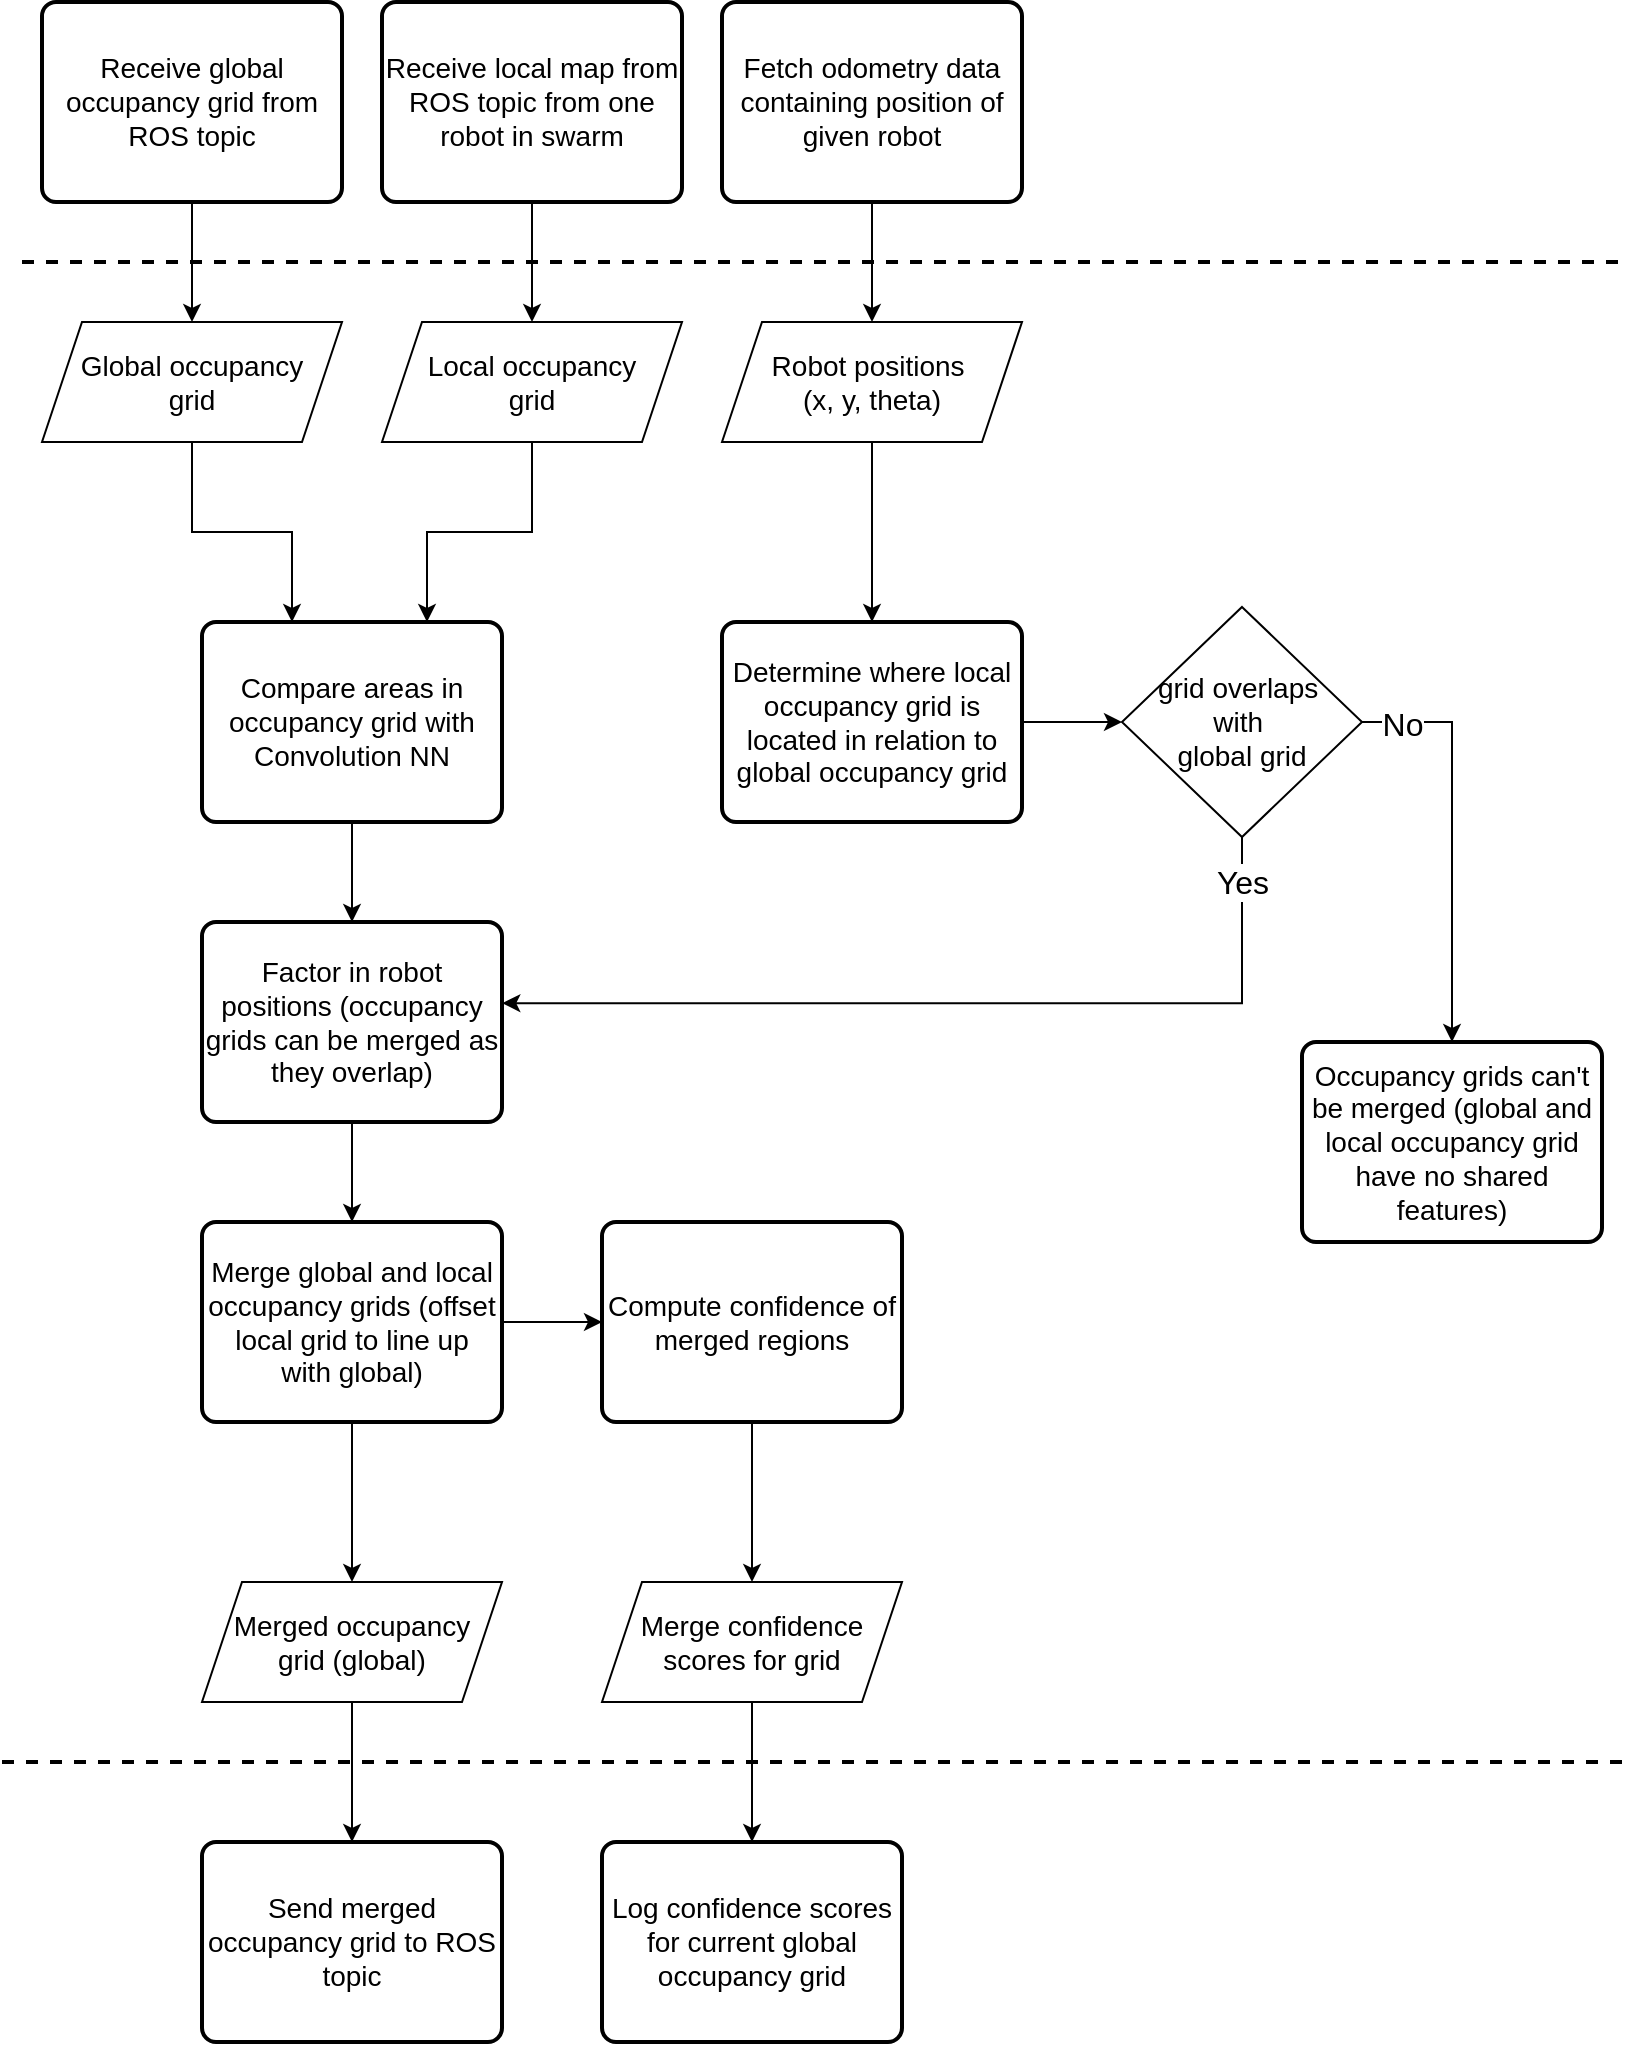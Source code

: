 <mxfile version="28.1.2">
  <diagram name="Page-1" id="HYv8fZ2bawOX4K9-IZcn">
    <mxGraphModel dx="1426" dy="875" grid="1" gridSize="10" guides="1" tooltips="1" connect="1" arrows="1" fold="1" page="1" pageScale="1" pageWidth="827" pageHeight="1169" math="0" shadow="0">
      <root>
        <mxCell id="0" />
        <mxCell id="1" parent="0" />
        <mxCell id="Fpza6wBcu4iObjeH_q8t-1" value="&lt;div&gt;&lt;font style=&quot;font-size: 14px;&quot;&gt;Global occupancy&lt;/font&gt;&lt;/div&gt;&lt;div&gt;&lt;font style=&quot;font-size: 14px;&quot;&gt;grid&lt;/font&gt;&lt;/div&gt;" style="shape=parallelogram;perimeter=parallelogramPerimeter;whiteSpace=wrap;html=1;fixedSize=1;" parent="1" vertex="1">
          <mxGeometry x="30" y="170" width="150" height="60" as="geometry" />
        </mxCell>
        <mxCell id="EYZ7X_Z6VEcjIyNGsq-e-4" style="edgeStyle=orthogonalEdgeStyle;rounded=0;orthogonalLoop=1;jettySize=auto;html=1;entryX=0.75;entryY=0;entryDx=0;entryDy=0;" parent="1" source="Fpza6wBcu4iObjeH_q8t-2" target="EYZ7X_Z6VEcjIyNGsq-e-2" edge="1">
          <mxGeometry relative="1" as="geometry" />
        </mxCell>
        <mxCell id="Fpza6wBcu4iObjeH_q8t-2" value="&lt;div&gt;&lt;font style=&quot;font-size: 14px;&quot;&gt;Local occupancy&lt;/font&gt;&lt;/div&gt;&lt;div&gt;&lt;font style=&quot;font-size: 14px;&quot;&gt;grid&lt;/font&gt;&lt;/div&gt;" style="shape=parallelogram;perimeter=parallelogramPerimeter;whiteSpace=wrap;html=1;fixedSize=1;" parent="1" vertex="1">
          <mxGeometry x="200" y="170" width="150" height="60" as="geometry" />
        </mxCell>
        <mxCell id="EYZ7X_Z6VEcjIyNGsq-e-31" value="" style="edgeStyle=orthogonalEdgeStyle;rounded=0;orthogonalLoop=1;jettySize=auto;html=1;" parent="1" source="Fpza6wBcu4iObjeH_q8t-3" target="EYZ7X_Z6VEcjIyNGsq-e-30" edge="1">
          <mxGeometry relative="1" as="geometry" />
        </mxCell>
        <mxCell id="Fpza6wBcu4iObjeH_q8t-3" value="&lt;div&gt;&lt;font style=&quot;font-size: 14px;&quot;&gt;Robot positions&amp;nbsp;&lt;/font&gt;&lt;/div&gt;&lt;div&gt;&lt;font style=&quot;font-size: 14px;&quot;&gt;(x, y, theta)&lt;/font&gt;&lt;/div&gt;" style="shape=parallelogram;perimeter=parallelogramPerimeter;whiteSpace=wrap;html=1;fixedSize=1;" parent="1" vertex="1">
          <mxGeometry x="370" y="170" width="150" height="60" as="geometry" />
        </mxCell>
        <mxCell id="EYZ7X_Z6VEcjIyNGsq-e-21" style="edgeStyle=orthogonalEdgeStyle;rounded=0;orthogonalLoop=1;jettySize=auto;html=1;entryX=0.5;entryY=0;entryDx=0;entryDy=0;" parent="1" source="Fpza6wBcu4iObjeH_q8t-5" target="EYZ7X_Z6VEcjIyNGsq-e-20" edge="1">
          <mxGeometry relative="1" as="geometry" />
        </mxCell>
        <mxCell id="Fpza6wBcu4iObjeH_q8t-5" value="&lt;div&gt;&lt;font style=&quot;font-size: 14px;&quot;&gt;Merged occupancy&lt;/font&gt;&lt;/div&gt;&lt;div&gt;&lt;font style=&quot;font-size: 14px;&quot;&gt;grid (global)&lt;/font&gt;&lt;/div&gt;" style="shape=parallelogram;perimeter=parallelogramPerimeter;whiteSpace=wrap;html=1;fixedSize=1;" parent="1" vertex="1">
          <mxGeometry x="110" y="800" width="150" height="60" as="geometry" />
        </mxCell>
        <mxCell id="EYZ7X_Z6VEcjIyNGsq-e-43" style="edgeStyle=orthogonalEdgeStyle;rounded=0;orthogonalLoop=1;jettySize=auto;html=1;" parent="1" source="Fpza6wBcu4iObjeH_q8t-6" target="EYZ7X_Z6VEcjIyNGsq-e-42" edge="1">
          <mxGeometry relative="1" as="geometry" />
        </mxCell>
        <mxCell id="Fpza6wBcu4iObjeH_q8t-6" value="&lt;font style=&quot;font-size: 14px;&quot;&gt;Merge confidence scores for grid&lt;/font&gt;" style="shape=parallelogram;perimeter=parallelogramPerimeter;whiteSpace=wrap;html=1;fixedSize=1;" parent="1" vertex="1">
          <mxGeometry x="310" y="800" width="150" height="60" as="geometry" />
        </mxCell>
        <mxCell id="EYZ7X_Z6VEcjIyNGsq-e-7" value="" style="edgeStyle=orthogonalEdgeStyle;rounded=0;orthogonalLoop=1;jettySize=auto;html=1;" parent="1" source="EYZ7X_Z6VEcjIyNGsq-e-2" target="EYZ7X_Z6VEcjIyNGsq-e-5" edge="1">
          <mxGeometry relative="1" as="geometry" />
        </mxCell>
        <mxCell id="EYZ7X_Z6VEcjIyNGsq-e-2" value="&lt;font style=&quot;font-size: 14px;&quot;&gt;Compare areas in occupancy grid with Convolution NN&lt;/font&gt;" style="rounded=1;whiteSpace=wrap;html=1;absoluteArcSize=1;arcSize=14;strokeWidth=2;" parent="1" vertex="1">
          <mxGeometry x="110" y="320" width="150" height="100" as="geometry" />
        </mxCell>
        <mxCell id="EYZ7X_Z6VEcjIyNGsq-e-3" style="edgeStyle=orthogonalEdgeStyle;rounded=0;orthogonalLoop=1;jettySize=auto;html=1;entryX=0.3;entryY=0;entryDx=0;entryDy=0;entryPerimeter=0;" parent="1" source="Fpza6wBcu4iObjeH_q8t-1" target="EYZ7X_Z6VEcjIyNGsq-e-2" edge="1">
          <mxGeometry relative="1" as="geometry" />
        </mxCell>
        <mxCell id="EYZ7X_Z6VEcjIyNGsq-e-11" value="" style="edgeStyle=orthogonalEdgeStyle;rounded=0;orthogonalLoop=1;jettySize=auto;html=1;" parent="1" source="EYZ7X_Z6VEcjIyNGsq-e-5" target="EYZ7X_Z6VEcjIyNGsq-e-10" edge="1">
          <mxGeometry relative="1" as="geometry" />
        </mxCell>
        <mxCell id="EYZ7X_Z6VEcjIyNGsq-e-5" value="&lt;font style=&quot;font-size: 14px;&quot;&gt;Factor in robot positions&amp;nbsp;(occupancy grids can be merged as they overlap)&lt;/font&gt;" style="rounded=1;whiteSpace=wrap;html=1;absoluteArcSize=1;arcSize=14;strokeWidth=2;" parent="1" vertex="1">
          <mxGeometry x="110" y="470" width="150" height="100" as="geometry" />
        </mxCell>
        <mxCell id="EYZ7X_Z6VEcjIyNGsq-e-12" style="edgeStyle=orthogonalEdgeStyle;rounded=0;orthogonalLoop=1;jettySize=auto;html=1;entryX=0.5;entryY=0;entryDx=0;entryDy=0;" parent="1" source="EYZ7X_Z6VEcjIyNGsq-e-10" target="Fpza6wBcu4iObjeH_q8t-5" edge="1">
          <mxGeometry relative="1" as="geometry" />
        </mxCell>
        <mxCell id="EYZ7X_Z6VEcjIyNGsq-e-14" value="" style="edgeStyle=orthogonalEdgeStyle;rounded=0;orthogonalLoop=1;jettySize=auto;html=1;" parent="1" source="EYZ7X_Z6VEcjIyNGsq-e-10" target="EYZ7X_Z6VEcjIyNGsq-e-13" edge="1">
          <mxGeometry relative="1" as="geometry" />
        </mxCell>
        <mxCell id="EYZ7X_Z6VEcjIyNGsq-e-10" value="&lt;font style=&quot;font-size: 14px;&quot;&gt;Merge global and local occupancy grids (offset local grid to line up with global)&lt;/font&gt;" style="rounded=1;whiteSpace=wrap;html=1;absoluteArcSize=1;arcSize=14;strokeWidth=2;perimeterSpacing=0;spacingTop=1;spacingBottom=1;spacingRight=2;spacingLeft=2;" parent="1" vertex="1">
          <mxGeometry x="110" y="620" width="150" height="100" as="geometry" />
        </mxCell>
        <mxCell id="EYZ7X_Z6VEcjIyNGsq-e-15" style="edgeStyle=orthogonalEdgeStyle;rounded=0;orthogonalLoop=1;jettySize=auto;html=1;" parent="1" source="EYZ7X_Z6VEcjIyNGsq-e-13" target="Fpza6wBcu4iObjeH_q8t-6" edge="1">
          <mxGeometry relative="1" as="geometry" />
        </mxCell>
        <mxCell id="EYZ7X_Z6VEcjIyNGsq-e-13" value="&lt;font style=&quot;font-size: 14px;&quot;&gt;Compute confidence of merged regions&lt;/font&gt;" style="rounded=1;whiteSpace=wrap;html=1;absoluteArcSize=1;arcSize=14;strokeWidth=2;" parent="1" vertex="1">
          <mxGeometry x="310" y="620" width="150" height="100" as="geometry" />
        </mxCell>
        <mxCell id="EYZ7X_Z6VEcjIyNGsq-e-19" value="" style="endArrow=none;dashed=1;html=1;rounded=0;strokeWidth=2;" parent="1" edge="1">
          <mxGeometry width="50" height="50" relative="1" as="geometry">
            <mxPoint x="10" y="890" as="sourcePoint" />
            <mxPoint x="820" y="890" as="targetPoint" />
          </mxGeometry>
        </mxCell>
        <mxCell id="EYZ7X_Z6VEcjIyNGsq-e-20" value="&lt;font style=&quot;font-size: 14px;&quot;&gt;Send merged occupancy grid to ROS topic&lt;/font&gt;" style="rounded=1;whiteSpace=wrap;html=1;absoluteArcSize=1;arcSize=14;strokeWidth=2;" parent="1" vertex="1">
          <mxGeometry x="110" y="930" width="150" height="100" as="geometry" />
        </mxCell>
        <mxCell id="EYZ7X_Z6VEcjIyNGsq-e-24" style="edgeStyle=orthogonalEdgeStyle;rounded=0;orthogonalLoop=1;jettySize=auto;html=1;" parent="1" source="EYZ7X_Z6VEcjIyNGsq-e-22" target="Fpza6wBcu4iObjeH_q8t-1" edge="1">
          <mxGeometry relative="1" as="geometry" />
        </mxCell>
        <mxCell id="EYZ7X_Z6VEcjIyNGsq-e-22" value="&lt;font style=&quot;font-size: 14px;&quot;&gt;Receive global occupancy grid from ROS topic&lt;/font&gt;" style="rounded=1;whiteSpace=wrap;html=1;absoluteArcSize=1;arcSize=14;strokeWidth=2;" parent="1" vertex="1">
          <mxGeometry x="30" y="10" width="150" height="100" as="geometry" />
        </mxCell>
        <mxCell id="EYZ7X_Z6VEcjIyNGsq-e-26" style="edgeStyle=orthogonalEdgeStyle;rounded=0;orthogonalLoop=1;jettySize=auto;html=1;entryX=0.5;entryY=0;entryDx=0;entryDy=0;" parent="1" source="EYZ7X_Z6VEcjIyNGsq-e-23" target="Fpza6wBcu4iObjeH_q8t-2" edge="1">
          <mxGeometry relative="1" as="geometry" />
        </mxCell>
        <mxCell id="EYZ7X_Z6VEcjIyNGsq-e-23" value="&lt;font style=&quot;font-size: 14px;&quot;&gt;Receive local map from ROS topic from one robot in swarm&lt;/font&gt;" style="rounded=1;whiteSpace=wrap;html=1;absoluteArcSize=1;arcSize=14;strokeWidth=2;" parent="1" vertex="1">
          <mxGeometry x="200" y="10" width="150" height="100" as="geometry" />
        </mxCell>
        <mxCell id="EYZ7X_Z6VEcjIyNGsq-e-25" value="" style="endArrow=none;dashed=1;html=1;rounded=0;strokeWidth=2;" parent="1" edge="1">
          <mxGeometry width="50" height="50" relative="1" as="geometry">
            <mxPoint x="20" y="140" as="sourcePoint" />
            <mxPoint x="820" y="140" as="targetPoint" />
          </mxGeometry>
        </mxCell>
        <mxCell id="EYZ7X_Z6VEcjIyNGsq-e-28" value="" style="edgeStyle=orthogonalEdgeStyle;rounded=0;orthogonalLoop=1;jettySize=auto;html=1;" parent="1" source="EYZ7X_Z6VEcjIyNGsq-e-27" target="Fpza6wBcu4iObjeH_q8t-3" edge="1">
          <mxGeometry relative="1" as="geometry" />
        </mxCell>
        <mxCell id="EYZ7X_Z6VEcjIyNGsq-e-27" value="&lt;font style=&quot;font-size: 14px;&quot;&gt;Fetch odometry data containing position of given robot&lt;/font&gt;" style="rounded=1;whiteSpace=wrap;html=1;absoluteArcSize=1;arcSize=14;strokeWidth=2;" parent="1" vertex="1">
          <mxGeometry x="370" y="10" width="150" height="100" as="geometry" />
        </mxCell>
        <mxCell id="EYZ7X_Z6VEcjIyNGsq-e-35" value="" style="edgeStyle=orthogonalEdgeStyle;rounded=0;orthogonalLoop=1;jettySize=auto;html=1;" parent="1" source="EYZ7X_Z6VEcjIyNGsq-e-30" target="EYZ7X_Z6VEcjIyNGsq-e-33" edge="1">
          <mxGeometry relative="1" as="geometry" />
        </mxCell>
        <mxCell id="EYZ7X_Z6VEcjIyNGsq-e-30" value="&lt;font style=&quot;font-size: 14px;&quot;&gt;Determine where local occupancy grid is located in relation to global occupancy grid&lt;/font&gt;" style="rounded=1;whiteSpace=wrap;html=1;absoluteArcSize=1;arcSize=14;strokeWidth=2;" parent="1" vertex="1">
          <mxGeometry x="370" y="320" width="150" height="100" as="geometry" />
        </mxCell>
        <mxCell id="EYZ7X_Z6VEcjIyNGsq-e-40" style="edgeStyle=orthogonalEdgeStyle;rounded=0;orthogonalLoop=1;jettySize=auto;html=1;" parent="1" source="EYZ7X_Z6VEcjIyNGsq-e-33" target="EYZ7X_Z6VEcjIyNGsq-e-39" edge="1">
          <mxGeometry relative="1" as="geometry">
            <Array as="points">
              <mxPoint x="735" y="370" />
            </Array>
          </mxGeometry>
        </mxCell>
        <mxCell id="EYZ7X_Z6VEcjIyNGsq-e-41" value="No" style="edgeLabel;html=1;align=center;verticalAlign=middle;resizable=0;points=[];fontSize=16;fontStyle=0" parent="EYZ7X_Z6VEcjIyNGsq-e-40" vertex="1" connectable="0">
          <mxGeometry x="0.213" y="4" relative="1" as="geometry">
            <mxPoint x="-29" y="-79" as="offset" />
          </mxGeometry>
        </mxCell>
        <mxCell id="EYZ7X_Z6VEcjIyNGsq-e-33" value="&lt;div&gt;&lt;font style=&quot;font-size: 14px;&quot;&gt;grid overlaps&amp;nbsp;&lt;/font&gt;&lt;/div&gt;&lt;div&gt;&lt;font style=&quot;font-size: 14px;&quot;&gt;with&amp;nbsp;&lt;/font&gt;&lt;/div&gt;&lt;div&gt;&lt;font style=&quot;font-size: 14px;&quot;&gt;global grid&lt;/font&gt;&lt;/div&gt;" style="rhombus;whiteSpace=wrap;html=1;" parent="1" vertex="1">
          <mxGeometry x="570" y="312.5" width="120" height="115" as="geometry" />
        </mxCell>
        <mxCell id="EYZ7X_Z6VEcjIyNGsq-e-36" style="edgeStyle=orthogonalEdgeStyle;rounded=0;orthogonalLoop=1;jettySize=auto;html=1;entryX=1.001;entryY=0.406;entryDx=0;entryDy=0;entryPerimeter=0;" parent="1" source="EYZ7X_Z6VEcjIyNGsq-e-33" target="EYZ7X_Z6VEcjIyNGsq-e-5" edge="1">
          <mxGeometry relative="1" as="geometry">
            <Array as="points">
              <mxPoint x="630" y="511" />
            </Array>
          </mxGeometry>
        </mxCell>
        <mxCell id="EYZ7X_Z6VEcjIyNGsq-e-38" value="&lt;font&gt;Yes&lt;/font&gt;" style="edgeLabel;html=1;align=center;verticalAlign=middle;resizable=0;points=[];fontSize=16;" parent="EYZ7X_Z6VEcjIyNGsq-e-36" vertex="1" connectable="0">
          <mxGeometry x="-0.159" y="1" relative="1" as="geometry">
            <mxPoint x="107" y="-62" as="offset" />
          </mxGeometry>
        </mxCell>
        <mxCell id="EYZ7X_Z6VEcjIyNGsq-e-39" value="&lt;font style=&quot;font-size: 14px;&quot;&gt;Occupancy grids can&#39;t be merged (global and local occupancy grid have no shared features)&lt;/font&gt;" style="rounded=1;whiteSpace=wrap;html=1;absoluteArcSize=1;arcSize=14;strokeWidth=2;" parent="1" vertex="1">
          <mxGeometry x="660" y="530" width="150" height="100" as="geometry" />
        </mxCell>
        <mxCell id="EYZ7X_Z6VEcjIyNGsq-e-42" value="&lt;font style=&quot;font-size: 14px;&quot;&gt;Log confidence scores for current global occupancy grid&lt;/font&gt;" style="rounded=1;whiteSpace=wrap;html=1;absoluteArcSize=1;arcSize=14;strokeWidth=2;" parent="1" vertex="1">
          <mxGeometry x="310" y="930" width="150" height="100" as="geometry" />
        </mxCell>
      </root>
    </mxGraphModel>
  </diagram>
</mxfile>
